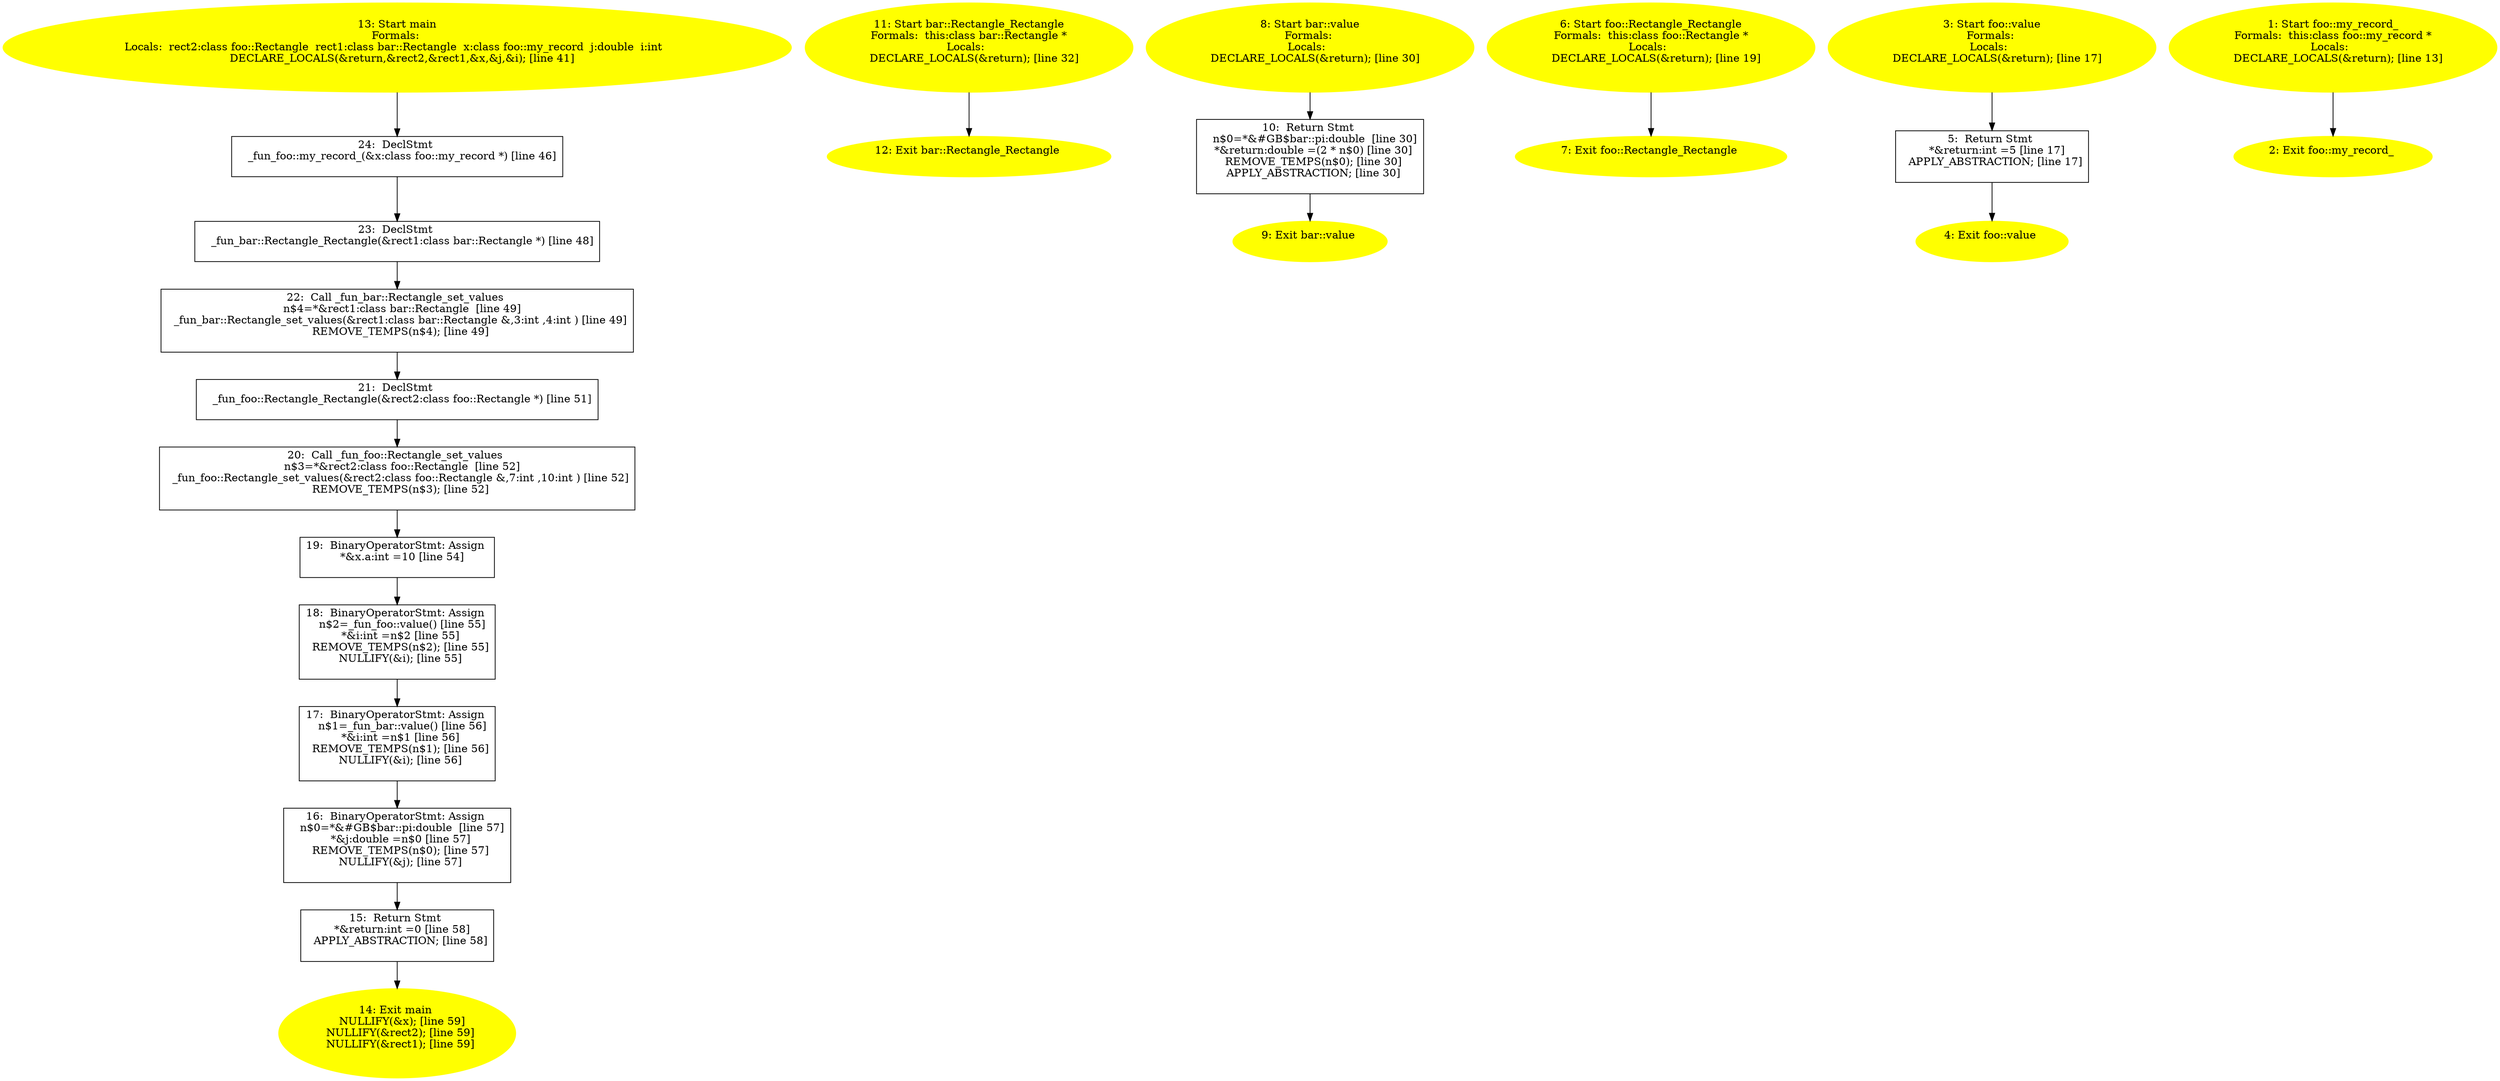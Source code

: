 digraph iCFG {
24 [label="24:  DeclStmt \n   _fun_foo::my_record_(&x:class foo::my_record *) [line 46]\n " shape="box"]
	

	 24 -> 23 ;
23 [label="23:  DeclStmt \n   _fun_bar::Rectangle_Rectangle(&rect1:class bar::Rectangle *) [line 48]\n " shape="box"]
	

	 23 -> 22 ;
22 [label="22:  Call _fun_bar::Rectangle_set_values \n   n$4=*&rect1:class bar::Rectangle  [line 49]\n  _fun_bar::Rectangle_set_values(&rect1:class bar::Rectangle &,3:int ,4:int ) [line 49]\n  REMOVE_TEMPS(n$4); [line 49]\n " shape="box"]
	

	 22 -> 21 ;
21 [label="21:  DeclStmt \n   _fun_foo::Rectangle_Rectangle(&rect2:class foo::Rectangle *) [line 51]\n " shape="box"]
	

	 21 -> 20 ;
20 [label="20:  Call _fun_foo::Rectangle_set_values \n   n$3=*&rect2:class foo::Rectangle  [line 52]\n  _fun_foo::Rectangle_set_values(&rect2:class foo::Rectangle &,7:int ,10:int ) [line 52]\n  REMOVE_TEMPS(n$3); [line 52]\n " shape="box"]
	

	 20 -> 19 ;
19 [label="19:  BinaryOperatorStmt: Assign \n   *&x.a:int =10 [line 54]\n " shape="box"]
	

	 19 -> 18 ;
18 [label="18:  BinaryOperatorStmt: Assign \n   n$2=_fun_foo::value() [line 55]\n  *&i:int =n$2 [line 55]\n  REMOVE_TEMPS(n$2); [line 55]\n  NULLIFY(&i); [line 55]\n " shape="box"]
	

	 18 -> 17 ;
17 [label="17:  BinaryOperatorStmt: Assign \n   n$1=_fun_bar::value() [line 56]\n  *&i:int =n$1 [line 56]\n  REMOVE_TEMPS(n$1); [line 56]\n  NULLIFY(&i); [line 56]\n " shape="box"]
	

	 17 -> 16 ;
16 [label="16:  BinaryOperatorStmt: Assign \n   n$0=*&#GB$bar::pi:double  [line 57]\n  *&j:double =n$0 [line 57]\n  REMOVE_TEMPS(n$0); [line 57]\n  NULLIFY(&j); [line 57]\n " shape="box"]
	

	 16 -> 15 ;
15 [label="15:  Return Stmt \n   *&return:int =0 [line 58]\n  APPLY_ABSTRACTION; [line 58]\n " shape="box"]
	

	 15 -> 14 ;
14 [label="14: Exit main \n   NULLIFY(&x); [line 59]\n  NULLIFY(&rect2); [line 59]\n  NULLIFY(&rect1); [line 59]\n " color=yellow style=filled]
	

13 [label="13: Start main\nFormals: \nLocals:  rect2:class foo::Rectangle  rect1:class bar::Rectangle  x:class foo::my_record  j:double  i:int  \n   DECLARE_LOCALS(&return,&rect2,&rect1,&x,&j,&i); [line 41]\n " color=yellow style=filled]
	

	 13 -> 24 ;
12 [label="12: Exit bar::Rectangle_Rectangle \n  " color=yellow style=filled]
	

11 [label="11: Start bar::Rectangle_Rectangle\nFormals:  this:class bar::Rectangle *\nLocals:  \n   DECLARE_LOCALS(&return); [line 32]\n " color=yellow style=filled]
	

	 11 -> 12 ;
10 [label="10:  Return Stmt \n   n$0=*&#GB$bar::pi:double  [line 30]\n  *&return:double =(2 * n$0) [line 30]\n  REMOVE_TEMPS(n$0); [line 30]\n  APPLY_ABSTRACTION; [line 30]\n " shape="box"]
	

	 10 -> 9 ;
9 [label="9: Exit bar::value \n  " color=yellow style=filled]
	

8 [label="8: Start bar::value\nFormals: \nLocals:  \n   DECLARE_LOCALS(&return); [line 30]\n " color=yellow style=filled]
	

	 8 -> 10 ;
7 [label="7: Exit foo::Rectangle_Rectangle \n  " color=yellow style=filled]
	

6 [label="6: Start foo::Rectangle_Rectangle\nFormals:  this:class foo::Rectangle *\nLocals:  \n   DECLARE_LOCALS(&return); [line 19]\n " color=yellow style=filled]
	

	 6 -> 7 ;
5 [label="5:  Return Stmt \n   *&return:int =5 [line 17]\n  APPLY_ABSTRACTION; [line 17]\n " shape="box"]
	

	 5 -> 4 ;
4 [label="4: Exit foo::value \n  " color=yellow style=filled]
	

3 [label="3: Start foo::value\nFormals: \nLocals:  \n   DECLARE_LOCALS(&return); [line 17]\n " color=yellow style=filled]
	

	 3 -> 5 ;
2 [label="2: Exit foo::my_record_ \n  " color=yellow style=filled]
	

1 [label="1: Start foo::my_record_\nFormals:  this:class foo::my_record *\nLocals:  \n   DECLARE_LOCALS(&return); [line 13]\n " color=yellow style=filled]
	

	 1 -> 2 ;
}
